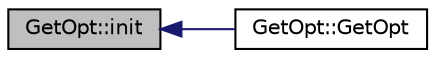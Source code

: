 digraph "GetOpt::init"
{
 // INTERACTIVE_SVG=YES
  edge [fontname="Helvetica",fontsize="10",labelfontname="Helvetica",labelfontsize="10"];
  node [fontname="Helvetica",fontsize="10",shape=record];
  rankdir="LR";
  Node1 [label="GetOpt::init",height=0.2,width=0.4,color="black", fillcolor="grey75", style="filled", fontcolor="black"];
  Node1 -> Node2 [dir="back",color="midnightblue",fontsize="10",style="solid",fontname="Helvetica"];
  Node2 [label="GetOpt::GetOpt",height=0.2,width=0.4,color="black", fillcolor="white", style="filled",URL="$d1/d4b/class_get_opt.html#a16eb71d8e5775e3d47c7d41ed4362ef1"];
}
